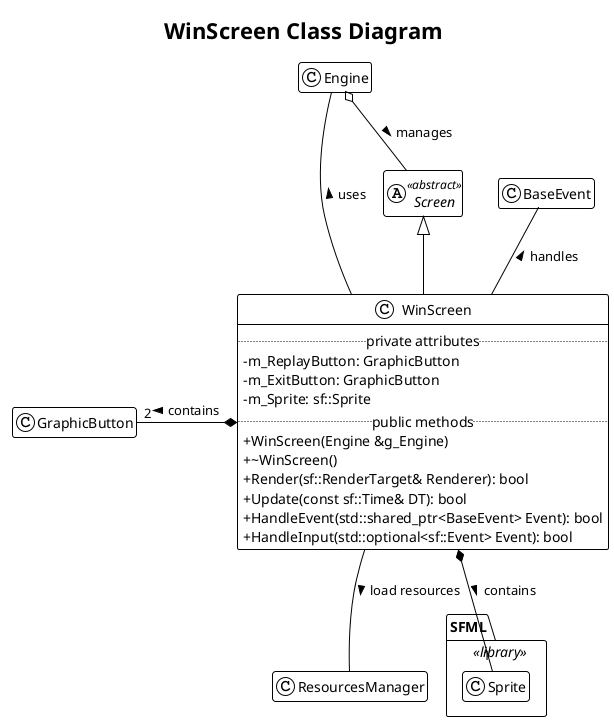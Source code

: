 @startuml
!theme plain
title WinScreen Class Diagram

' Settings for better readability
skinparam classAttributeIconSize 0
hide empty members

' --- Core & Parent Classes ---
class Engine
abstract class Screen <<abstract>>

' --- SFML Library Classes ---
package SFML <<library>> {
    class Sprite
}

' --- Game Specific Classes ---
class GraphicButton
class BaseEvent

' --- The WinScreen Class ---
class WinScreen {
    .. private attributes ..
    - m_ReplayButton: GraphicButton
    - m_ExitButton: GraphicButton
    - m_Sprite: sf::Sprite
    .. public methods ..
    + WinScreen(Engine &g_Engine)
    + ~WinScreen()
    + Render(sf::RenderTarget& Renderer): bool
    + Update(const sf::Time& DT): bool
    + HandleEvent(std::shared_ptr<BaseEvent> Event): bool
    + HandleInput(std::optional<sf::Event> Event): bool
}

' --- RELATIONSHIPS ---

' ==> Inheritance (Is-A relationship)
' WinScreen is a specific type of Screen.
Screen <|-- WinScreen

' ==> Composition (Owns-A relationship)
' A WinScreen is composed of these parts. Their lifetime is tied to the WinScreen.
WinScreen *--l "2" GraphicButton : contains >
WinScreen *-- "1" SFML.Sprite : contains >

' ==> Aggregation (Has-A relationship)
' The Engine manages the Screen, and the Screen holds a reference back to the Engine.
Engine o-- Screen : manages >
WinScreen -u- BaseEvent: handles >
WinScreen -u- Engine: uses >
WinScreen -- ResourcesManager : load resources >

@enduml